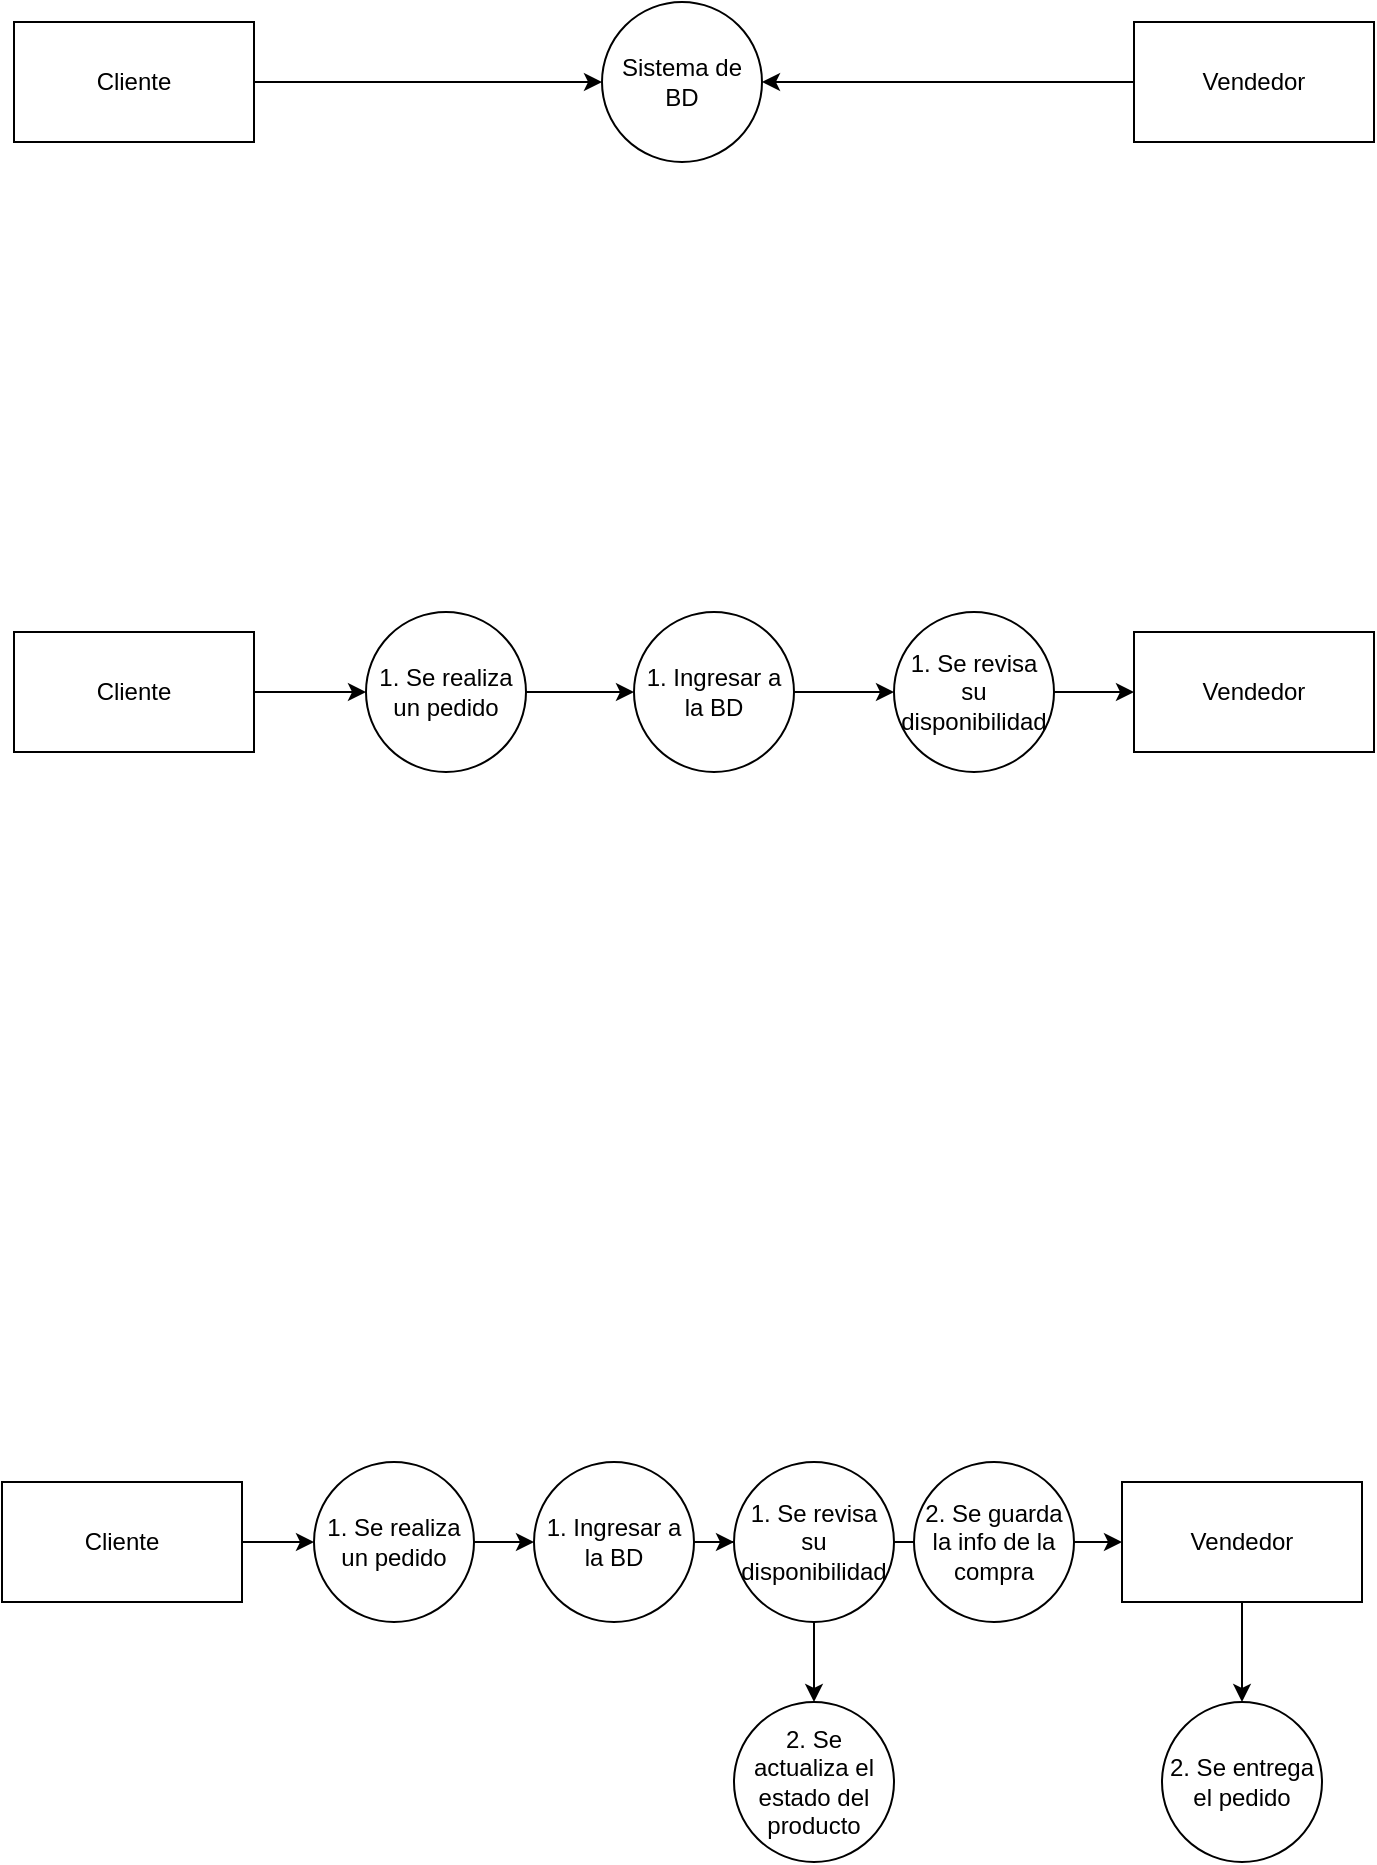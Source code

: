 <mxfile version="21.5.2" type="device">
  <diagram name="Página-1" id="Jsa-zO_fQpXqIfXocMOF">
    <mxGraphModel dx="2074" dy="1128" grid="1" gridSize="10" guides="1" tooltips="1" connect="1" arrows="1" fold="1" page="1" pageScale="1" pageWidth="827" pageHeight="1169" math="0" shadow="0">
      <root>
        <mxCell id="0" />
        <mxCell id="1" parent="0" />
        <mxCell id="CxMDcK8G0tzaqUxmflbH-1" value="Sistema de BD" style="ellipse;whiteSpace=wrap;html=1;aspect=fixed;" parent="1" vertex="1">
          <mxGeometry x="374" y="80" width="80" height="80" as="geometry" />
        </mxCell>
        <mxCell id="CxMDcK8G0tzaqUxmflbH-4" style="edgeStyle=orthogonalEdgeStyle;rounded=0;orthogonalLoop=1;jettySize=auto;html=1;entryX=0;entryY=0.5;entryDx=0;entryDy=0;" parent="1" source="CxMDcK8G0tzaqUxmflbH-2" target="CxMDcK8G0tzaqUxmflbH-1" edge="1">
          <mxGeometry relative="1" as="geometry" />
        </mxCell>
        <mxCell id="CxMDcK8G0tzaqUxmflbH-2" value="Cliente" style="rounded=0;whiteSpace=wrap;html=1;" parent="1" vertex="1">
          <mxGeometry x="80" y="90" width="120" height="60" as="geometry" />
        </mxCell>
        <mxCell id="CxMDcK8G0tzaqUxmflbH-5" style="edgeStyle=orthogonalEdgeStyle;rounded=0;orthogonalLoop=1;jettySize=auto;html=1;" parent="1" source="CxMDcK8G0tzaqUxmflbH-3" target="CxMDcK8G0tzaqUxmflbH-1" edge="1">
          <mxGeometry relative="1" as="geometry" />
        </mxCell>
        <mxCell id="CxMDcK8G0tzaqUxmflbH-3" value="Vendedor" style="rounded=0;whiteSpace=wrap;html=1;" parent="1" vertex="1">
          <mxGeometry x="640" y="90" width="120" height="60" as="geometry" />
        </mxCell>
        <mxCell id="CxMDcK8G0tzaqUxmflbH-6" value="1. Ingresar a la BD" style="ellipse;whiteSpace=wrap;html=1;aspect=fixed;" parent="1" vertex="1">
          <mxGeometry x="390" y="385" width="80" height="80" as="geometry" />
        </mxCell>
        <mxCell id="CxMDcK8G0tzaqUxmflbH-7" style="edgeStyle=orthogonalEdgeStyle;rounded=0;orthogonalLoop=1;jettySize=auto;html=1;entryX=0;entryY=0.5;entryDx=0;entryDy=0;" parent="1" source="CxMDcK8G0tzaqUxmflbH-8" target="CxMDcK8G0tzaqUxmflbH-11" edge="1">
          <mxGeometry relative="1" as="geometry" />
        </mxCell>
        <mxCell id="CxMDcK8G0tzaqUxmflbH-8" value="Cliente" style="rounded=0;whiteSpace=wrap;html=1;" parent="1" vertex="1">
          <mxGeometry x="80" y="395" width="120" height="60" as="geometry" />
        </mxCell>
        <mxCell id="CxMDcK8G0tzaqUxmflbH-10" value="Vendedor" style="rounded=0;whiteSpace=wrap;html=1;" parent="1" vertex="1">
          <mxGeometry x="640" y="395" width="120" height="60" as="geometry" />
        </mxCell>
        <mxCell id="CxMDcK8G0tzaqUxmflbH-12" style="edgeStyle=orthogonalEdgeStyle;rounded=0;orthogonalLoop=1;jettySize=auto;html=1;entryX=0;entryY=0.5;entryDx=0;entryDy=0;" parent="1" source="CxMDcK8G0tzaqUxmflbH-11" target="CxMDcK8G0tzaqUxmflbH-6" edge="1">
          <mxGeometry relative="1" as="geometry" />
        </mxCell>
        <mxCell id="CxMDcK8G0tzaqUxmflbH-11" value="1. Se realiza un pedido" style="ellipse;whiteSpace=wrap;html=1;aspect=fixed;" parent="1" vertex="1">
          <mxGeometry x="256" y="385" width="80" height="80" as="geometry" />
        </mxCell>
        <mxCell id="MkU3ReVQtUalqbVCvs3V-1" value="" style="edgeStyle=orthogonalEdgeStyle;rounded=0;orthogonalLoop=1;jettySize=auto;html=1;entryX=0;entryY=0.5;entryDx=0;entryDy=0;" parent="1" source="CxMDcK8G0tzaqUxmflbH-6" target="CxMDcK8G0tzaqUxmflbH-16" edge="1">
          <mxGeometry relative="1" as="geometry">
            <mxPoint x="460" y="425" as="sourcePoint" />
            <mxPoint x="640" y="425" as="targetPoint" />
          </mxGeometry>
        </mxCell>
        <mxCell id="MkU3ReVQtUalqbVCvs3V-5" value="" style="edgeStyle=orthogonalEdgeStyle;rounded=0;orthogonalLoop=1;jettySize=auto;html=1;" parent="1" source="CxMDcK8G0tzaqUxmflbH-16" target="CxMDcK8G0tzaqUxmflbH-10" edge="1">
          <mxGeometry relative="1" as="geometry" />
        </mxCell>
        <mxCell id="CxMDcK8G0tzaqUxmflbH-16" value="1. Se revisa su disponibilidad" style="ellipse;whiteSpace=wrap;html=1;aspect=fixed;" parent="1" vertex="1">
          <mxGeometry x="520" y="385" width="80" height="80" as="geometry" />
        </mxCell>
        <mxCell id="MkU3ReVQtUalqbVCvs3V-6" value="1. Ingresar a la BD" style="ellipse;whiteSpace=wrap;html=1;aspect=fixed;" parent="1" vertex="1">
          <mxGeometry x="340" y="810" width="80" height="80" as="geometry" />
        </mxCell>
        <mxCell id="MkU3ReVQtUalqbVCvs3V-7" style="edgeStyle=orthogonalEdgeStyle;rounded=0;orthogonalLoop=1;jettySize=auto;html=1;entryX=0;entryY=0.5;entryDx=0;entryDy=0;" parent="1" source="MkU3ReVQtUalqbVCvs3V-8" target="MkU3ReVQtUalqbVCvs3V-12" edge="1">
          <mxGeometry relative="1" as="geometry" />
        </mxCell>
        <mxCell id="MkU3ReVQtUalqbVCvs3V-8" value="Cliente" style="rounded=0;whiteSpace=wrap;html=1;" parent="1" vertex="1">
          <mxGeometry x="74" y="820" width="120" height="60" as="geometry" />
        </mxCell>
        <mxCell id="MkU3ReVQtUalqbVCvs3V-9" style="edgeStyle=orthogonalEdgeStyle;rounded=0;orthogonalLoop=1;jettySize=auto;html=1;entryX=0.5;entryY=0;entryDx=0;entryDy=0;" parent="1" source="MkU3ReVQtUalqbVCvs3V-10" target="MkU3ReVQtUalqbVCvs3V-13" edge="1">
          <mxGeometry relative="1" as="geometry" />
        </mxCell>
        <mxCell id="MkU3ReVQtUalqbVCvs3V-10" value="Vendedor" style="rounded=0;whiteSpace=wrap;html=1;" parent="1" vertex="1">
          <mxGeometry x="634" y="820" width="120" height="60" as="geometry" />
        </mxCell>
        <mxCell id="MkU3ReVQtUalqbVCvs3V-11" style="edgeStyle=orthogonalEdgeStyle;rounded=0;orthogonalLoop=1;jettySize=auto;html=1;entryX=0;entryY=0.5;entryDx=0;entryDy=0;" parent="1" source="MkU3ReVQtUalqbVCvs3V-12" target="MkU3ReVQtUalqbVCvs3V-6" edge="1">
          <mxGeometry relative="1" as="geometry" />
        </mxCell>
        <mxCell id="MkU3ReVQtUalqbVCvs3V-12" value="1. Se realiza un pedido" style="ellipse;whiteSpace=wrap;html=1;aspect=fixed;" parent="1" vertex="1">
          <mxGeometry x="230" y="810" width="80" height="80" as="geometry" />
        </mxCell>
        <mxCell id="MkU3ReVQtUalqbVCvs3V-13" value="2. Se entrega el pedido" style="ellipse;whiteSpace=wrap;html=1;aspect=fixed;" parent="1" vertex="1">
          <mxGeometry x="654" y="930" width="80" height="80" as="geometry" />
        </mxCell>
        <mxCell id="MkU3ReVQtUalqbVCvs3V-14" value="" style="edgeStyle=orthogonalEdgeStyle;rounded=0;orthogonalLoop=1;jettySize=auto;html=1;entryX=0;entryY=0.5;entryDx=0;entryDy=0;" parent="1" source="MkU3ReVQtUalqbVCvs3V-6" target="MkU3ReVQtUalqbVCvs3V-17" edge="1">
          <mxGeometry relative="1" as="geometry">
            <mxPoint x="454" y="850" as="sourcePoint" />
            <mxPoint x="634" y="850" as="targetPoint" />
          </mxGeometry>
        </mxCell>
        <mxCell id="MkU3ReVQtUalqbVCvs3V-15" value="" style="edgeStyle=orthogonalEdgeStyle;rounded=0;orthogonalLoop=1;jettySize=auto;html=1;" parent="1" source="MkU3ReVQtUalqbVCvs3V-17" target="MkU3ReVQtUalqbVCvs3V-18" edge="1">
          <mxGeometry relative="1" as="geometry" />
        </mxCell>
        <mxCell id="MkU3ReVQtUalqbVCvs3V-16" value="" style="edgeStyle=orthogonalEdgeStyle;rounded=0;orthogonalLoop=1;jettySize=auto;html=1;" parent="1" source="MkU3ReVQtUalqbVCvs3V-17" target="MkU3ReVQtUalqbVCvs3V-10" edge="1">
          <mxGeometry relative="1" as="geometry" />
        </mxCell>
        <mxCell id="MkU3ReVQtUalqbVCvs3V-17" value="1. Se revisa su disponibilidad" style="ellipse;whiteSpace=wrap;html=1;aspect=fixed;" parent="1" vertex="1">
          <mxGeometry x="440" y="810" width="80" height="80" as="geometry" />
        </mxCell>
        <mxCell id="MkU3ReVQtUalqbVCvs3V-18" value="2. Se actualiza el estado del producto" style="ellipse;whiteSpace=wrap;html=1;aspect=fixed;" parent="1" vertex="1">
          <mxGeometry x="440" y="930" width="80" height="80" as="geometry" />
        </mxCell>
        <mxCell id="OYL3r7Rdn0puk-EARFvK-1" value="2. Se guarda la info de la compra" style="ellipse;whiteSpace=wrap;html=1;aspect=fixed;" vertex="1" parent="1">
          <mxGeometry x="530" y="810" width="80" height="80" as="geometry" />
        </mxCell>
      </root>
    </mxGraphModel>
  </diagram>
</mxfile>
